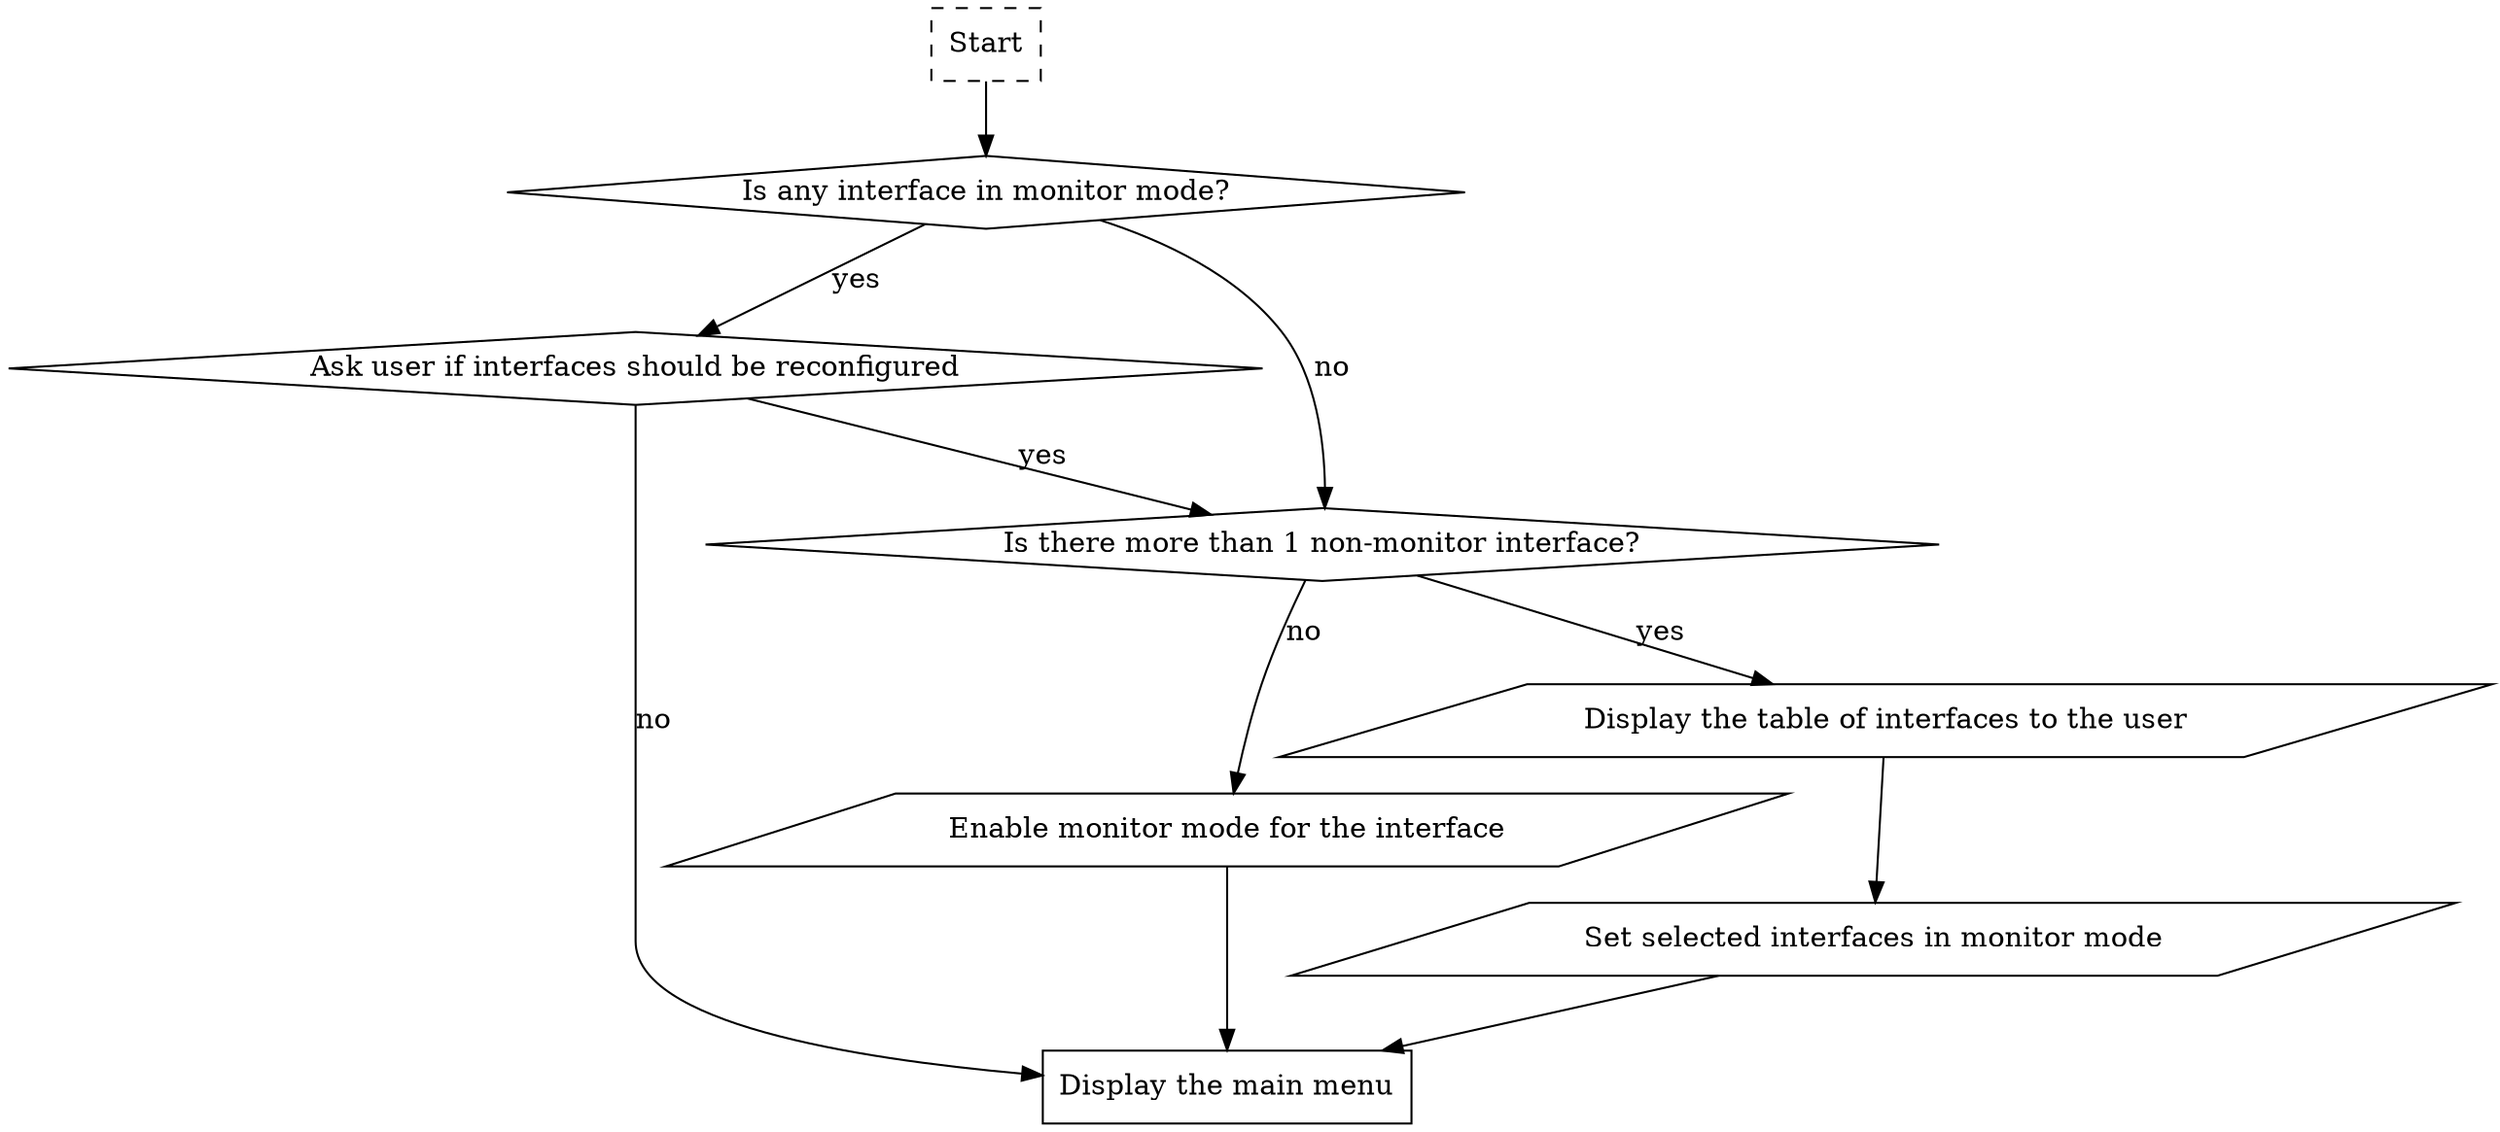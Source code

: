 digraph G {
    node [shape=box];

    start [label="Start", style=dashed ];
    monitor_check [label="Is any interface in monitor mode?", shape=diamond]
    start -> monitor_check;

    ask_reconfigure [label="Ask user if interfaces should be reconfigured", shape=diamond];
    monitor_check -> ask_reconfigure [label="yes"];
    ask_reconfigure -> show_main_menu [label="no"];

    show_main_menu [label="Display the main menu", shape=box];

    check_interface_count [label="Is there more than 1 non-monitor interface?", shape=diamond];

    monitor_check -> check_interface_count [label="no"];
    ask_reconfigure -> check_interface_count [label="yes"];

    enable_interface_1 [label="Enable monitor mode for the interface", shape=parallelogram];
    check_interface_count -> enable_interface_1 [label="no"];

    display_interface_table [label="Display the table of interfaces to the user", shape=parallelogram];
    check_interface_count -> display_interface_table [label="yes"];
    enable_interface_1 -> show_main_menu;

    enable_interface_2 [label="Set selected interfaces in monitor mode", shape=parallelogram];
    display_interface_table -> enable_interface_2;
    enable_interface_2 -> show_main_menu;
}